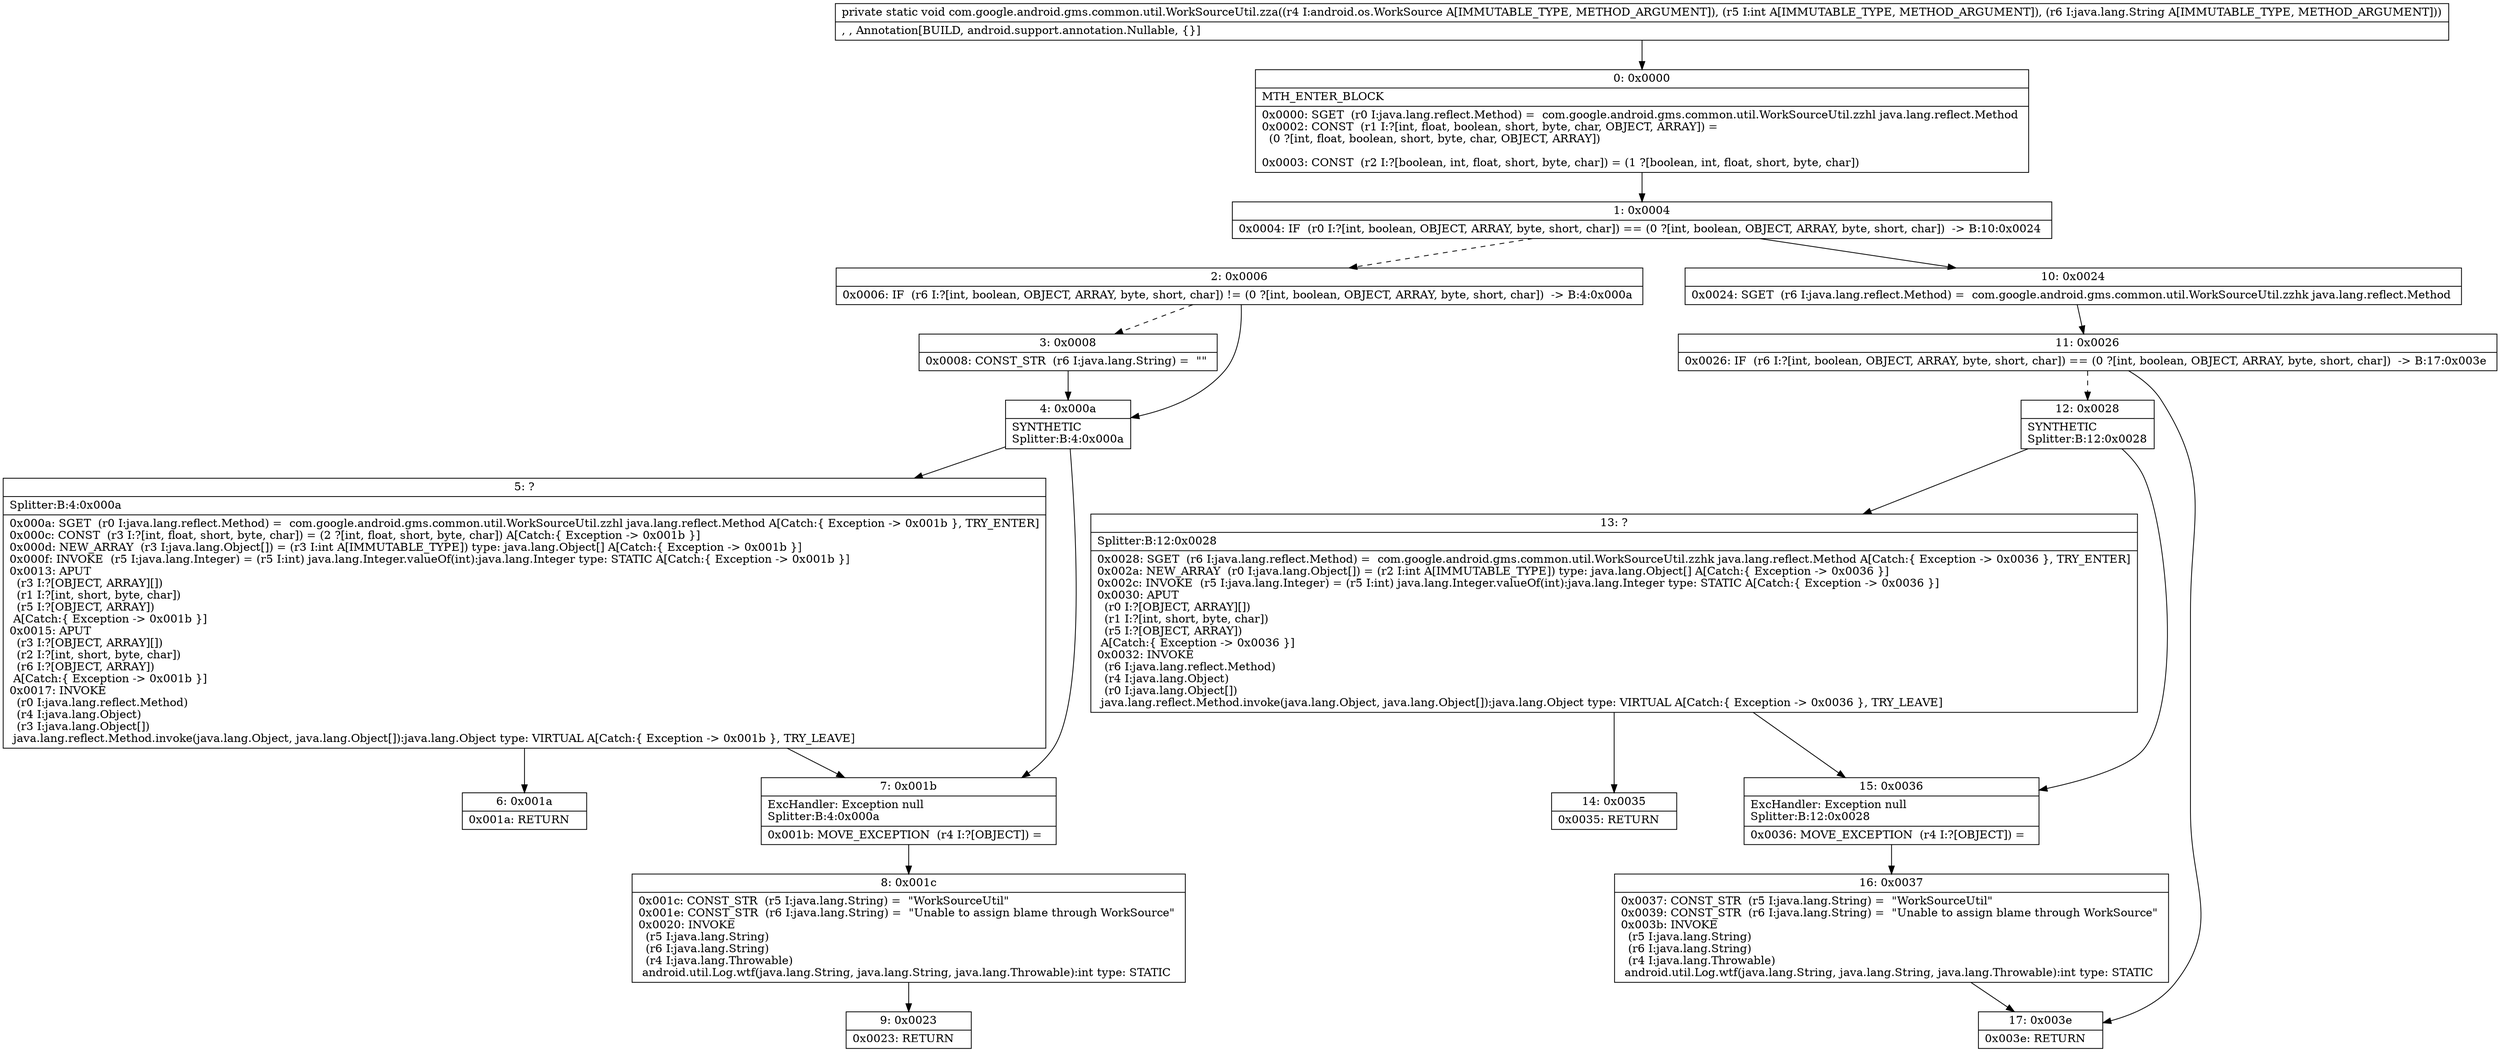 digraph "CFG forcom.google.android.gms.common.util.WorkSourceUtil.zza(Landroid\/os\/WorkSource;ILjava\/lang\/String;)V" {
Node_0 [shape=record,label="{0\:\ 0x0000|MTH_ENTER_BLOCK\l|0x0000: SGET  (r0 I:java.lang.reflect.Method) =  com.google.android.gms.common.util.WorkSourceUtil.zzhl java.lang.reflect.Method \l0x0002: CONST  (r1 I:?[int, float, boolean, short, byte, char, OBJECT, ARRAY]) = \l  (0 ?[int, float, boolean, short, byte, char, OBJECT, ARRAY])\l \l0x0003: CONST  (r2 I:?[boolean, int, float, short, byte, char]) = (1 ?[boolean, int, float, short, byte, char]) \l}"];
Node_1 [shape=record,label="{1\:\ 0x0004|0x0004: IF  (r0 I:?[int, boolean, OBJECT, ARRAY, byte, short, char]) == (0 ?[int, boolean, OBJECT, ARRAY, byte, short, char])  \-\> B:10:0x0024 \l}"];
Node_2 [shape=record,label="{2\:\ 0x0006|0x0006: IF  (r6 I:?[int, boolean, OBJECT, ARRAY, byte, short, char]) != (0 ?[int, boolean, OBJECT, ARRAY, byte, short, char])  \-\> B:4:0x000a \l}"];
Node_3 [shape=record,label="{3\:\ 0x0008|0x0008: CONST_STR  (r6 I:java.lang.String) =  \"\" \l}"];
Node_4 [shape=record,label="{4\:\ 0x000a|SYNTHETIC\lSplitter:B:4:0x000a\l}"];
Node_5 [shape=record,label="{5\:\ ?|Splitter:B:4:0x000a\l|0x000a: SGET  (r0 I:java.lang.reflect.Method) =  com.google.android.gms.common.util.WorkSourceUtil.zzhl java.lang.reflect.Method A[Catch:\{ Exception \-\> 0x001b \}, TRY_ENTER]\l0x000c: CONST  (r3 I:?[int, float, short, byte, char]) = (2 ?[int, float, short, byte, char]) A[Catch:\{ Exception \-\> 0x001b \}]\l0x000d: NEW_ARRAY  (r3 I:java.lang.Object[]) = (r3 I:int A[IMMUTABLE_TYPE]) type: java.lang.Object[] A[Catch:\{ Exception \-\> 0x001b \}]\l0x000f: INVOKE  (r5 I:java.lang.Integer) = (r5 I:int) java.lang.Integer.valueOf(int):java.lang.Integer type: STATIC A[Catch:\{ Exception \-\> 0x001b \}]\l0x0013: APUT  \l  (r3 I:?[OBJECT, ARRAY][])\l  (r1 I:?[int, short, byte, char])\l  (r5 I:?[OBJECT, ARRAY])\l A[Catch:\{ Exception \-\> 0x001b \}]\l0x0015: APUT  \l  (r3 I:?[OBJECT, ARRAY][])\l  (r2 I:?[int, short, byte, char])\l  (r6 I:?[OBJECT, ARRAY])\l A[Catch:\{ Exception \-\> 0x001b \}]\l0x0017: INVOKE  \l  (r0 I:java.lang.reflect.Method)\l  (r4 I:java.lang.Object)\l  (r3 I:java.lang.Object[])\l java.lang.reflect.Method.invoke(java.lang.Object, java.lang.Object[]):java.lang.Object type: VIRTUAL A[Catch:\{ Exception \-\> 0x001b \}, TRY_LEAVE]\l}"];
Node_6 [shape=record,label="{6\:\ 0x001a|0x001a: RETURN   \l}"];
Node_7 [shape=record,label="{7\:\ 0x001b|ExcHandler: Exception null\lSplitter:B:4:0x000a\l|0x001b: MOVE_EXCEPTION  (r4 I:?[OBJECT]) =  \l}"];
Node_8 [shape=record,label="{8\:\ 0x001c|0x001c: CONST_STR  (r5 I:java.lang.String) =  \"WorkSourceUtil\" \l0x001e: CONST_STR  (r6 I:java.lang.String) =  \"Unable to assign blame through WorkSource\" \l0x0020: INVOKE  \l  (r5 I:java.lang.String)\l  (r6 I:java.lang.String)\l  (r4 I:java.lang.Throwable)\l android.util.Log.wtf(java.lang.String, java.lang.String, java.lang.Throwable):int type: STATIC \l}"];
Node_9 [shape=record,label="{9\:\ 0x0023|0x0023: RETURN   \l}"];
Node_10 [shape=record,label="{10\:\ 0x0024|0x0024: SGET  (r6 I:java.lang.reflect.Method) =  com.google.android.gms.common.util.WorkSourceUtil.zzhk java.lang.reflect.Method \l}"];
Node_11 [shape=record,label="{11\:\ 0x0026|0x0026: IF  (r6 I:?[int, boolean, OBJECT, ARRAY, byte, short, char]) == (0 ?[int, boolean, OBJECT, ARRAY, byte, short, char])  \-\> B:17:0x003e \l}"];
Node_12 [shape=record,label="{12\:\ 0x0028|SYNTHETIC\lSplitter:B:12:0x0028\l}"];
Node_13 [shape=record,label="{13\:\ ?|Splitter:B:12:0x0028\l|0x0028: SGET  (r6 I:java.lang.reflect.Method) =  com.google.android.gms.common.util.WorkSourceUtil.zzhk java.lang.reflect.Method A[Catch:\{ Exception \-\> 0x0036 \}, TRY_ENTER]\l0x002a: NEW_ARRAY  (r0 I:java.lang.Object[]) = (r2 I:int A[IMMUTABLE_TYPE]) type: java.lang.Object[] A[Catch:\{ Exception \-\> 0x0036 \}]\l0x002c: INVOKE  (r5 I:java.lang.Integer) = (r5 I:int) java.lang.Integer.valueOf(int):java.lang.Integer type: STATIC A[Catch:\{ Exception \-\> 0x0036 \}]\l0x0030: APUT  \l  (r0 I:?[OBJECT, ARRAY][])\l  (r1 I:?[int, short, byte, char])\l  (r5 I:?[OBJECT, ARRAY])\l A[Catch:\{ Exception \-\> 0x0036 \}]\l0x0032: INVOKE  \l  (r6 I:java.lang.reflect.Method)\l  (r4 I:java.lang.Object)\l  (r0 I:java.lang.Object[])\l java.lang.reflect.Method.invoke(java.lang.Object, java.lang.Object[]):java.lang.Object type: VIRTUAL A[Catch:\{ Exception \-\> 0x0036 \}, TRY_LEAVE]\l}"];
Node_14 [shape=record,label="{14\:\ 0x0035|0x0035: RETURN   \l}"];
Node_15 [shape=record,label="{15\:\ 0x0036|ExcHandler: Exception null\lSplitter:B:12:0x0028\l|0x0036: MOVE_EXCEPTION  (r4 I:?[OBJECT]) =  \l}"];
Node_16 [shape=record,label="{16\:\ 0x0037|0x0037: CONST_STR  (r5 I:java.lang.String) =  \"WorkSourceUtil\" \l0x0039: CONST_STR  (r6 I:java.lang.String) =  \"Unable to assign blame through WorkSource\" \l0x003b: INVOKE  \l  (r5 I:java.lang.String)\l  (r6 I:java.lang.String)\l  (r4 I:java.lang.Throwable)\l android.util.Log.wtf(java.lang.String, java.lang.String, java.lang.Throwable):int type: STATIC \l}"];
Node_17 [shape=record,label="{17\:\ 0x003e|0x003e: RETURN   \l}"];
MethodNode[shape=record,label="{private static void com.google.android.gms.common.util.WorkSourceUtil.zza((r4 I:android.os.WorkSource A[IMMUTABLE_TYPE, METHOD_ARGUMENT]), (r5 I:int A[IMMUTABLE_TYPE, METHOD_ARGUMENT]), (r6 I:java.lang.String A[IMMUTABLE_TYPE, METHOD_ARGUMENT]))  | , , Annotation[BUILD, android.support.annotation.Nullable, \{\}]\l}"];
MethodNode -> Node_0;
Node_0 -> Node_1;
Node_1 -> Node_2[style=dashed];
Node_1 -> Node_10;
Node_2 -> Node_3[style=dashed];
Node_2 -> Node_4;
Node_3 -> Node_4;
Node_4 -> Node_5;
Node_4 -> Node_7;
Node_5 -> Node_6;
Node_5 -> Node_7;
Node_7 -> Node_8;
Node_8 -> Node_9;
Node_10 -> Node_11;
Node_11 -> Node_12[style=dashed];
Node_11 -> Node_17;
Node_12 -> Node_13;
Node_12 -> Node_15;
Node_13 -> Node_14;
Node_13 -> Node_15;
Node_15 -> Node_16;
Node_16 -> Node_17;
}

